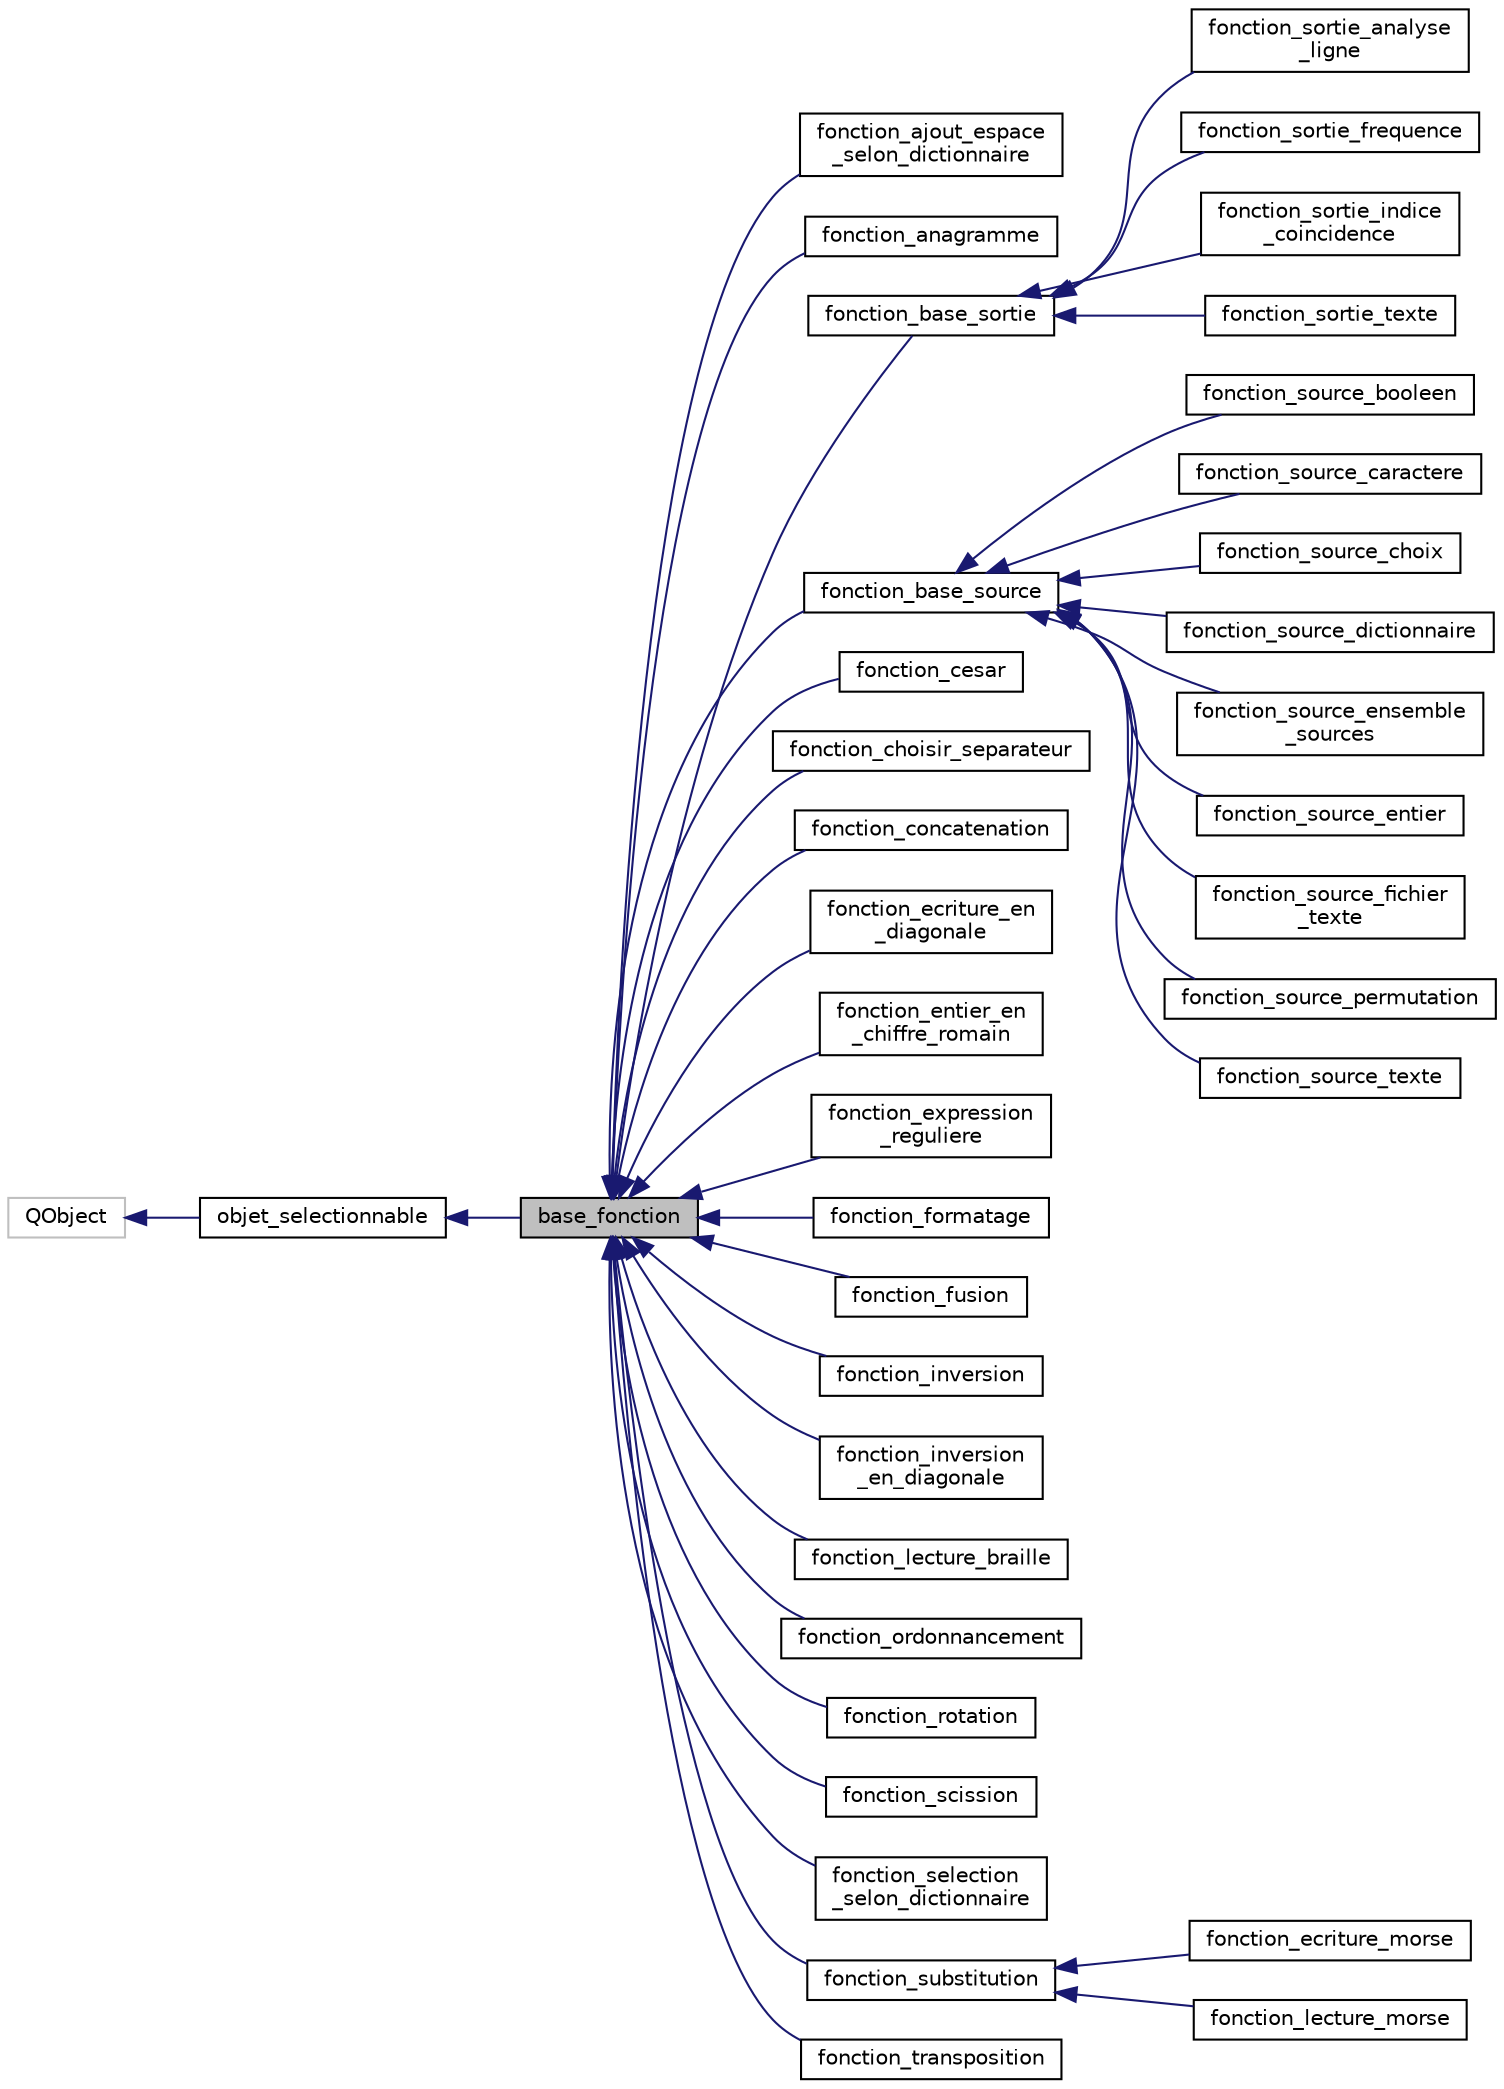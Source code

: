 digraph "base_fonction"
{
  edge [fontname="Helvetica",fontsize="10",labelfontname="Helvetica",labelfontsize="10"];
  node [fontname="Helvetica",fontsize="10",shape=record];
  rankdir="LR";
  Node0 [label="base_fonction",height=0.2,width=0.4,color="black", fillcolor="grey75", style="filled", fontcolor="black"];
  Node1 -> Node0 [dir="back",color="midnightblue",fontsize="10",style="solid",fontname="Helvetica"];
  Node1 [label="objet_selectionnable",height=0.2,width=0.4,color="black", fillcolor="white", style="filled",URL="$classobjet__selectionnable.html",tooltip="Classe décrivant un objet sélectionnable dans l&#39;explorateur. "];
  Node2 -> Node1 [dir="back",color="midnightblue",fontsize="10",style="solid",fontname="Helvetica"];
  Node2 [label="QObject",height=0.2,width=0.4,color="grey75", fillcolor="white", style="filled"];
  Node0 -> Node3 [dir="back",color="midnightblue",fontsize="10",style="solid",fontname="Helvetica"];
  Node3 [label="fonction_ajout_espace\l_selon_dictionnaire",height=0.2,width=0.4,color="black", fillcolor="white", style="filled",URL="$classfonction__ajout__espace__selon__dictionnaire.html",tooltip="Classe décrivant une fonction filtrant les textes selon un dictionnaire. "];
  Node0 -> Node4 [dir="back",color="midnightblue",fontsize="10",style="solid",fontname="Helvetica"];
  Node4 [label="fonction_anagramme",height=0.2,width=0.4,color="black", fillcolor="white", style="filled",URL="$classfonction__anagramme.html",tooltip="Classe décrivant une fonction recherchant les anagrammes de chaque mot. "];
  Node0 -> Node5 [dir="back",color="midnightblue",fontsize="10",style="solid",fontname="Helvetica"];
  Node5 [label="fonction_base_sortie",height=0.2,width=0.4,color="black", fillcolor="white", style="filled",URL="$classfonction__base__sortie.html",tooltip="Classe commune à toutes les fonctions de type sortie. "];
  Node5 -> Node6 [dir="back",color="midnightblue",fontsize="10",style="solid",fontname="Helvetica"];
  Node6 [label="fonction_sortie_analyse\l_ligne",height=0.2,width=0.4,color="black", fillcolor="white", style="filled",URL="$classfonction__sortie__analyse__ligne.html",tooltip="Classe décrivant une fonction de sortie affichant l&#39;analyse de chaque ligne. "];
  Node5 -> Node7 [dir="back",color="midnightblue",fontsize="10",style="solid",fontname="Helvetica"];
  Node7 [label="fonction_sortie_frequence",height=0.2,width=0.4,color="black", fillcolor="white", style="filled",URL="$classfonction__sortie__frequence.html",tooltip="Classe décrivant une fonction de sortie affichant la fréquence des éléments. "];
  Node5 -> Node8 [dir="back",color="midnightblue",fontsize="10",style="solid",fontname="Helvetica"];
  Node8 [label="fonction_sortie_indice\l_coincidence",height=0.2,width=0.4,color="black", fillcolor="white", style="filled",URL="$classfonction__sortie__indice__coincidence.html",tooltip="Classe décrivant une fonction de sortie affichant l&#39;indice de coincidence. "];
  Node5 -> Node9 [dir="back",color="midnightblue",fontsize="10",style="solid",fontname="Helvetica"];
  Node9 [label="fonction_sortie_texte",height=0.2,width=0.4,color="black", fillcolor="white", style="filled",URL="$classfonction__sortie__texte.html",tooltip="Classe décrivant une fonction de sortie affichant simplement les textes. "];
  Node0 -> Node10 [dir="back",color="midnightblue",fontsize="10",style="solid",fontname="Helvetica"];
  Node10 [label="fonction_base_source",height=0.2,width=0.4,color="black", fillcolor="white", style="filled",URL="$classfonction__base__source.html",tooltip="Classe commune à toutes les fonctions de type sortie. "];
  Node10 -> Node11 [dir="back",color="midnightblue",fontsize="10",style="solid",fontname="Helvetica"];
  Node11 [label="fonction_source_booleen",height=0.2,width=0.4,color="black", fillcolor="white", style="filled",URL="$classfonction__source__booleen.html",tooltip="Classe décrivant une fonction source de type booléen (Oui ou Non). "];
  Node10 -> Node12 [dir="back",color="midnightblue",fontsize="10",style="solid",fontname="Helvetica"];
  Node12 [label="fonction_source_caractere",height=0.2,width=0.4,color="black", fillcolor="white", style="filled",URL="$classfonction__source__caractere.html",tooltip="Classe décrivant une fonction source de type caractères. "];
  Node10 -> Node13 [dir="back",color="midnightblue",fontsize="10",style="solid",fontname="Helvetica"];
  Node13 [label="fonction_source_choix",height=0.2,width=0.4,color="black", fillcolor="white", style="filled",URL="$classfonction__source__choix.html",tooltip="Classe décrivant une fonction source de type choix. "];
  Node10 -> Node14 [dir="back",color="midnightblue",fontsize="10",style="solid",fontname="Helvetica"];
  Node14 [label="fonction_source_dictionnaire",height=0.2,width=0.4,color="black", fillcolor="white", style="filled",URL="$classfonction__source__dictionnaire.html",tooltip="Classe décrivant une fonction source ajoutant un dictionnaire. "];
  Node10 -> Node15 [dir="back",color="midnightblue",fontsize="10",style="solid",fontname="Helvetica"];
  Node15 [label="fonction_source_ensemble\l_sources",height=0.2,width=0.4,color="black", fillcolor="white", style="filled",URL="$classfonction__source__ensemble__sources.html",tooltip="Classe décrivant une fonction source ajoutant un ensemble_sources. "];
  Node10 -> Node16 [dir="back",color="midnightblue",fontsize="10",style="solid",fontname="Helvetica"];
  Node16 [label="fonction_source_entier",height=0.2,width=0.4,color="black", fillcolor="white", style="filled",URL="$classfonction__source__entier.html",tooltip="Classe décrivant une fonction source de type entier. "];
  Node10 -> Node17 [dir="back",color="midnightblue",fontsize="10",style="solid",fontname="Helvetica"];
  Node17 [label="fonction_source_fichier\l_texte",height=0.2,width=0.4,color="black", fillcolor="white", style="filled",URL="$classfonction__source__fichier__texte.html",tooltip="Classe décrivant une fonction source de type fichier textuel. "];
  Node10 -> Node18 [dir="back",color="midnightblue",fontsize="10",style="solid",fontname="Helvetica"];
  Node18 [label="fonction_source_permutation",height=0.2,width=0.4,color="black", fillcolor="white", style="filled",URL="$classfonction__source__permutation.html",tooltip="Classe décrivant une fonction source générant toutes les permutations d&#39;une liste d&#39;éléments fournis..."];
  Node10 -> Node19 [dir="back",color="midnightblue",fontsize="10",style="solid",fontname="Helvetica"];
  Node19 [label="fonction_source_texte",height=0.2,width=0.4,color="black", fillcolor="white", style="filled",URL="$classfonction__source__texte.html",tooltip="Classe décrivant une fonction source de type texte. "];
  Node0 -> Node20 [dir="back",color="midnightblue",fontsize="10",style="solid",fontname="Helvetica"];
  Node20 [label="fonction_cesar",height=0.2,width=0.4,color="black", fillcolor="white", style="filled",URL="$classfonction__cesar.html",tooltip="Classe décrivant une fonction permettant de réaliser un décalage de césar. "];
  Node0 -> Node21 [dir="back",color="midnightblue",fontsize="10",style="solid",fontname="Helvetica"];
  Node21 [label="fonction_choisir_separateur",height=0.2,width=0.4,color="black", fillcolor="white", style="filled",URL="$classfonction__choisir__separateur.html",tooltip="Classe décrivant une fonction permettant de choisir les séparateurs (de cractères, de mots et de lignes). "];
  Node0 -> Node22 [dir="back",color="midnightblue",fontsize="10",style="solid",fontname="Helvetica"];
  Node22 [label="fonction_concatenation",height=0.2,width=0.4,color="black", fillcolor="white", style="filled",URL="$classfonction__concatenation.html",tooltip="Classe décrivant une fonction réalisant la concatenation de textes. "];
  Node0 -> Node23 [dir="back",color="midnightblue",fontsize="10",style="solid",fontname="Helvetica"];
  Node23 [label="fonction_ecriture_en\l_diagonale",height=0.2,width=0.4,color="black", fillcolor="white", style="filled",URL="$classfonction__ecriture__en__diagonale.html",tooltip="Classe décrivant une fonction réalisant l&#39;écriture en diagonale des caractères ou des mots..."];
  Node0 -> Node24 [dir="back",color="midnightblue",fontsize="10",style="solid",fontname="Helvetica"];
  Node24 [label="fonction_entier_en\l_chiffre_romain",height=0.2,width=0.4,color="black", fillcolor="white", style="filled",URL="$classfonction__entier__en__chiffre__romain.html",tooltip="Classe décrivant une fonction convertissant les nombres en chiffre romain. "];
  Node0 -> Node25 [dir="back",color="midnightblue",fontsize="10",style="solid",fontname="Helvetica"];
  Node25 [label="fonction_expression\l_reguliere",height=0.2,width=0.4,color="black", fillcolor="white", style="filled",URL="$classfonction__expression__reguliere.html",tooltip="Classe décrivant une fonction qui filtre les mots selon un dictionnaire. "];
  Node0 -> Node26 [dir="back",color="midnightblue",fontsize="10",style="solid",fontname="Helvetica"];
  Node26 [label="fonction_formatage",height=0.2,width=0.4,color="black", fillcolor="white", style="filled",URL="$classfonction__formatage.html",tooltip="Classe décrivant une fonction réalisant le formatage du texte, i.e. mise en majuscule et retrait des ..."];
  Node0 -> Node27 [dir="back",color="midnightblue",fontsize="10",style="solid",fontname="Helvetica"];
  Node27 [label="fonction_fusion",height=0.2,width=0.4,color="black", fillcolor="white", style="filled",URL="$classfonction__fusion.html",tooltip="Classe décrivant une fonction réalisant la fusion des caractères, des mots, des lignes ou des textes..."];
  Node0 -> Node28 [dir="back",color="midnightblue",fontsize="10",style="solid",fontname="Helvetica"];
  Node28 [label="fonction_inversion",height=0.2,width=0.4,color="black", fillcolor="white", style="filled",URL="$classfonction__inversion.html",tooltip="Classe décrivant une fonction réalisant l&#39;inversion des caractères, des mots ou des lignes..."];
  Node0 -> Node29 [dir="back",color="midnightblue",fontsize="10",style="solid",fontname="Helvetica"];
  Node29 [label="fonction_inversion\l_en_diagonale",height=0.2,width=0.4,color="black", fillcolor="white", style="filled",URL="$classfonction__inversion__en__diagonale.html",tooltip="Classe décrivant une fonction réalisant suivant une diagonale l&#39;inversion des caractères ou des mots ..."];
  Node0 -> Node30 [dir="back",color="midnightblue",fontsize="10",style="solid",fontname="Helvetica"];
  Node30 [label="fonction_lecture_braille",height=0.2,width=0.4,color="black", fillcolor="white", style="filled",URL="$classfonction__lecture__braille.html",tooltip="Classe décrivant une fonction réalisant la lecture en braille d&#39;un texte. "];
  Node0 -> Node31 [dir="back",color="midnightblue",fontsize="10",style="solid",fontname="Helvetica"];
  Node31 [label="fonction_ordonnancement",height=0.2,width=0.4,color="black", fillcolor="white", style="filled",URL="$classfonction__ordonnancement.html",tooltip="Classe décrivant une fonction réalisant un ordonnancement des caractères ou des mots. "];
  Node0 -> Node32 [dir="back",color="midnightblue",fontsize="10",style="solid",fontname="Helvetica"];
  Node32 [label="fonction_rotation",height=0.2,width=0.4,color="black", fillcolor="white", style="filled",URL="$classfonction__rotation.html",tooltip="Classe décrivant une fonction réalisant la rotation des caractères ou des mots. "];
  Node0 -> Node33 [dir="back",color="midnightblue",fontsize="10",style="solid",fontname="Helvetica"];
  Node33 [label="fonction_scission",height=0.2,width=0.4,color="black", fillcolor="white", style="filled",URL="$classfonction__scission.html",tooltip="Classe décrivant une fonction réalisant la scission des caractères, des mots, des lignes ou des texte..."];
  Node0 -> Node34 [dir="back",color="midnightblue",fontsize="10",style="solid",fontname="Helvetica"];
  Node34 [label="fonction_selection\l_selon_dictionnaire",height=0.2,width=0.4,color="black", fillcolor="white", style="filled",URL="$classfonction__selection__selon__dictionnaire.html",tooltip="Classe décrivant une fonction filtrant les textes selon un dictionnaire. "];
  Node0 -> Node35 [dir="back",color="midnightblue",fontsize="10",style="solid",fontname="Helvetica"];
  Node35 [label="fonction_substitution",height=0.2,width=0.4,color="black", fillcolor="white", style="filled",URL="$classfonction__substitution.html",tooltip="Classe décrivant une fonction réalisant l&#39;écriture en morse. "];
  Node35 -> Node36 [dir="back",color="midnightblue",fontsize="10",style="solid",fontname="Helvetica"];
  Node36 [label="fonction_ecriture_morse",height=0.2,width=0.4,color="black", fillcolor="white", style="filled",URL="$classfonction__ecriture__morse.html"];
  Node35 -> Node37 [dir="back",color="midnightblue",fontsize="10",style="solid",fontname="Helvetica"];
  Node37 [label="fonction_lecture_morse",height=0.2,width=0.4,color="black", fillcolor="white", style="filled",URL="$classfonction__lecture__morse.html"];
  Node0 -> Node38 [dir="back",color="midnightblue",fontsize="10",style="solid",fontname="Helvetica"];
  Node38 [label="fonction_transposition",height=0.2,width=0.4,color="black", fillcolor="white", style="filled",URL="$classfonction__transposition.html",tooltip="Classe décrivant une fonction réalisant la transposition des caractères ou des mots. "];
}
